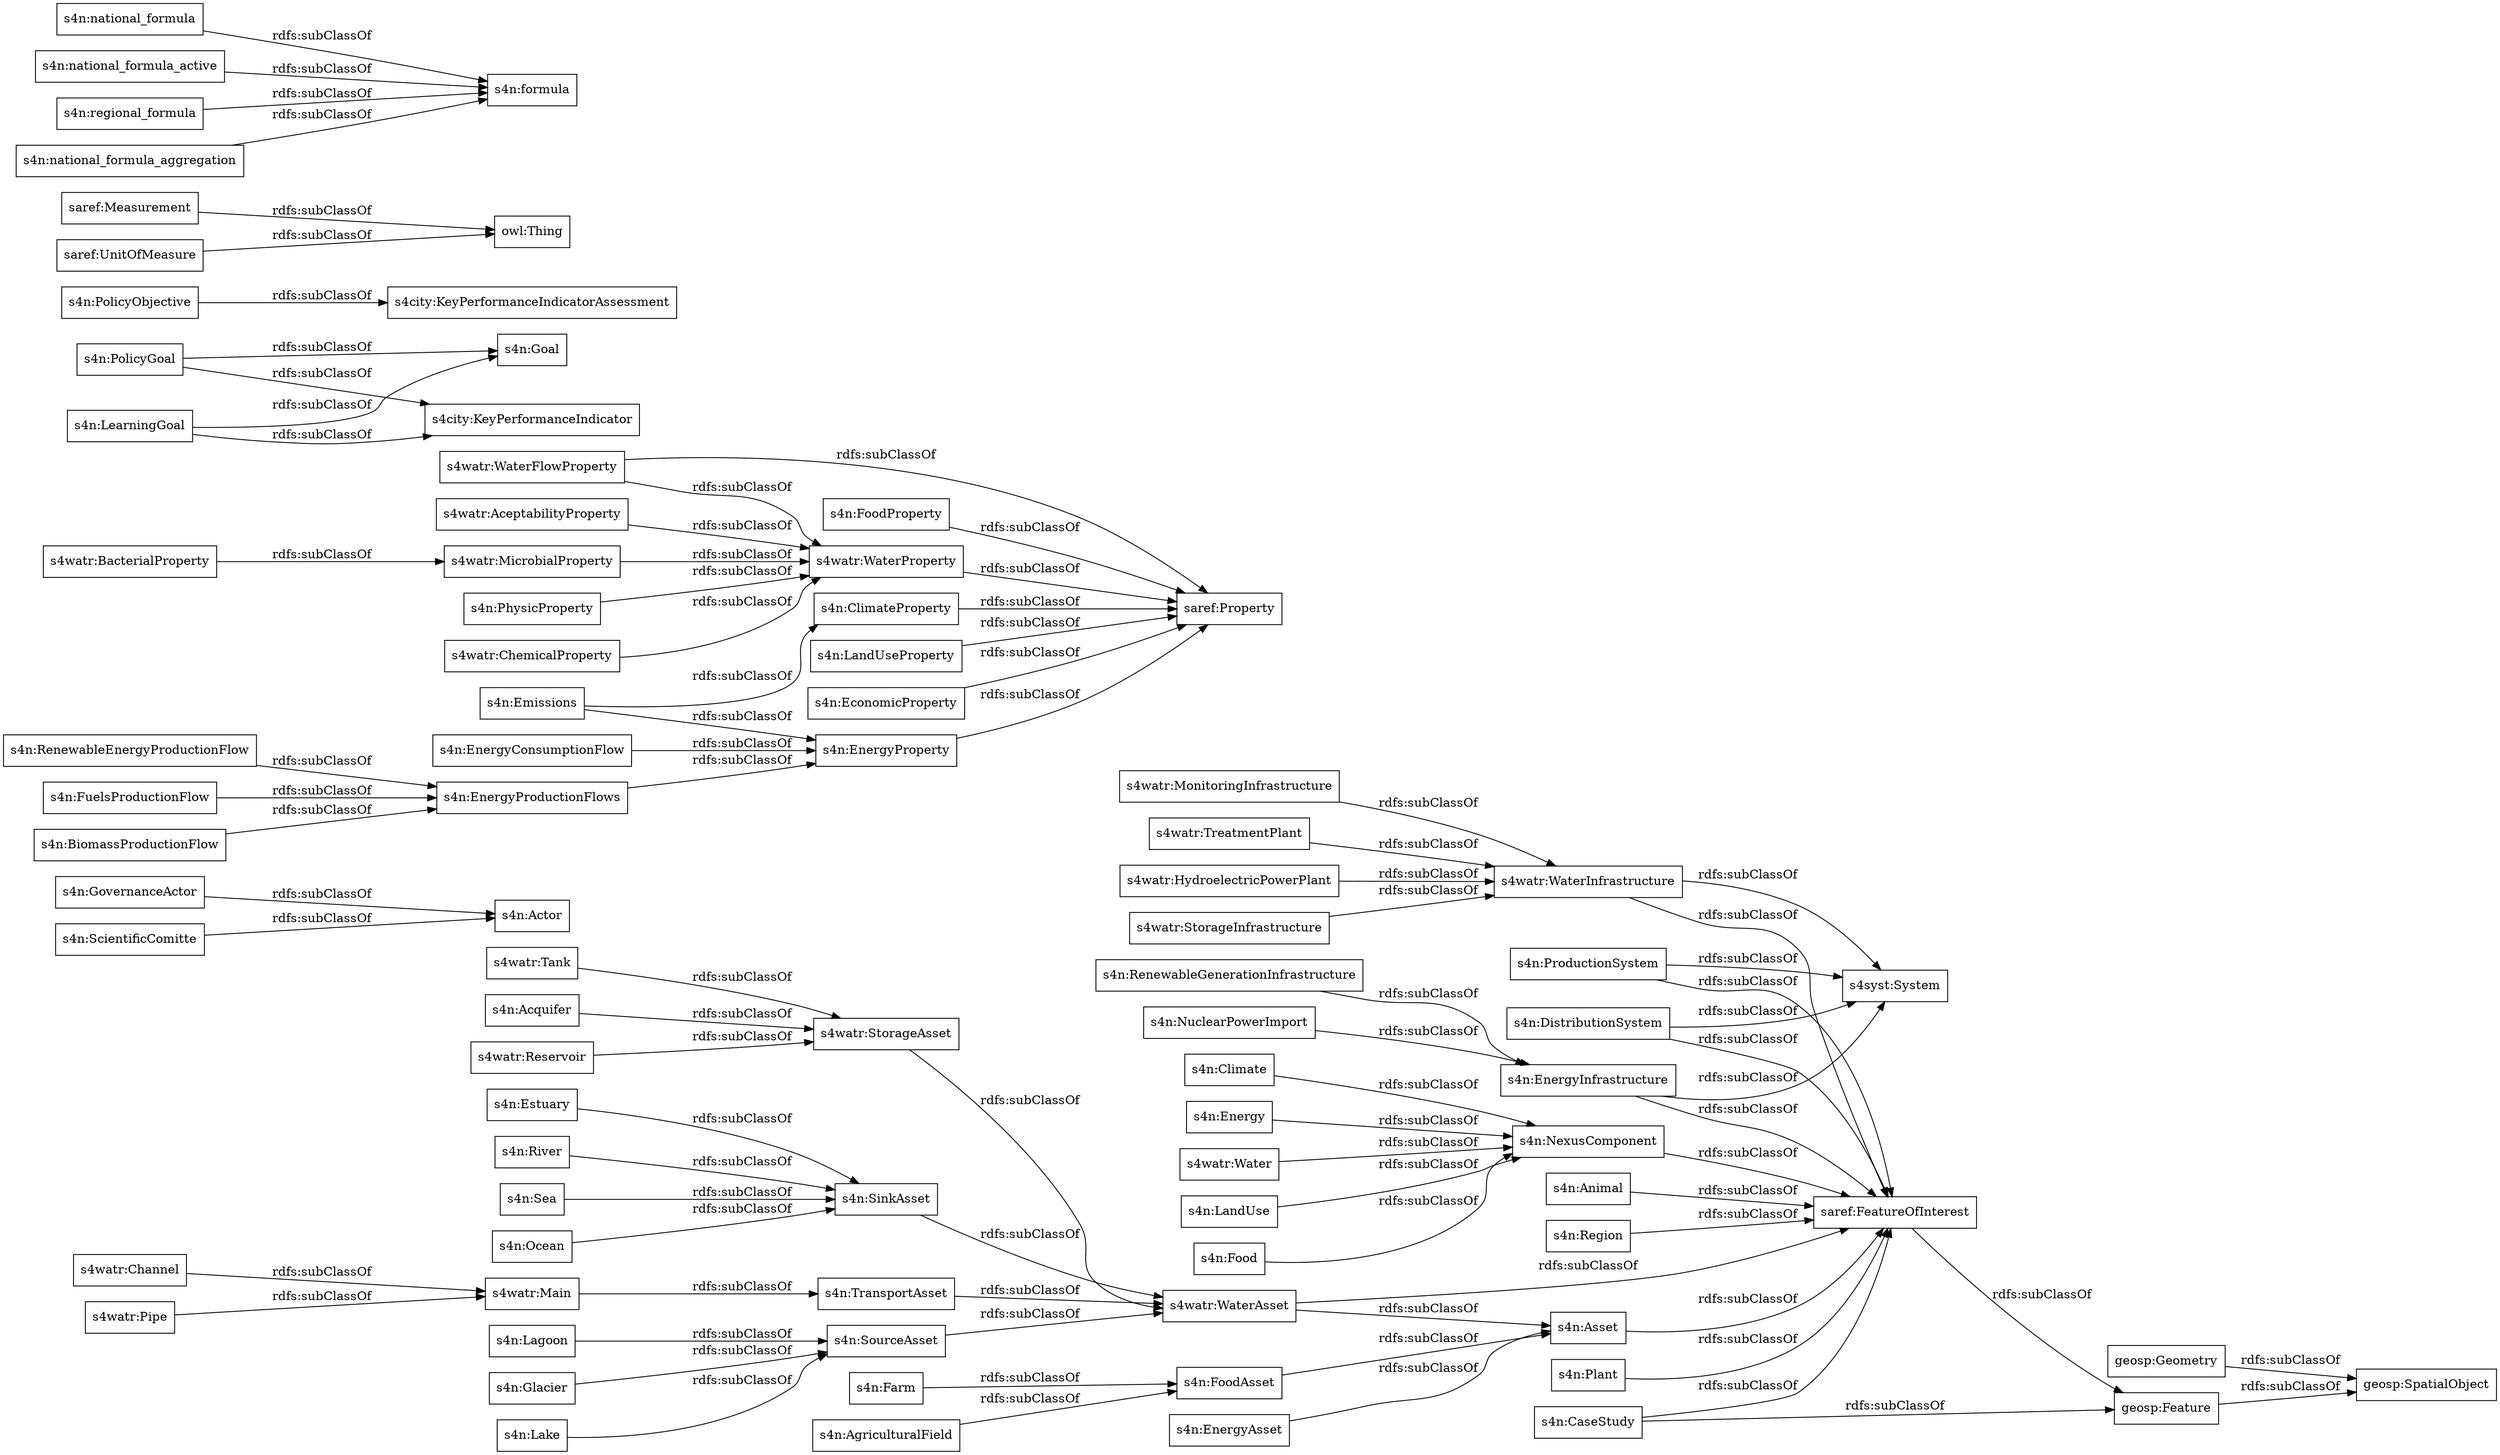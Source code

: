 digraph ar2dtool_diagram { 
rankdir=LR;
size="1000"
node [shape = rectangle, color="black"]; "s4n:EnergyAsset" "s4n:Farm" "s4watr:Main" "s4n:NuclearPowerImport" "s4n:GovernanceActor" "s4watr:WaterInfrastructure" "s4n:Ocean" "s4n:FoodAsset" "s4n:Climate" "s4n:Glacier" "s4n:TransportAsset" "s4watr:WaterAsset" "s4n:Emissions" "s4n:Animal" "saref:FeatureOfInterest" "s4watr:WaterFlowProperty" "s4n:PolicyGoal" "s4watr:AceptabilityProperty" "s4n:PolicyObjective" "s4n:SourceAsset" "s4n:Actor" "s4n:EnergyInfrastructure" "s4watr:Channel" "s4n:NexusComponent" "s4n:FoodProperty" "s4n:RenewableEnergyProductionFlow" "s4watr:Pipe" "s4n:Asset" "s4watr:WaterProperty" "s4n:ClimateProperty" "s4watr:StorageAsset" "s4watr:MicrobialProperty" "s4n:PhysicProperty" "s4n:Estuary" "s4watr:StorageInfrastructure" "s4n:EnergyConsumptionFlow" "geosp:Geometry" "s4n:LearningGoal" "s4watr:Reservoir" "s4n:FuelsProductionFlow" "s4n:Energy" "saref:Measurement" "s4n:River" "s4n:Sea" "s4n:LandUseProperty" "s4city:KeyPerformanceIndicatorAssessment" "s4watr:MonitoringInfrastructure" "s4n:Lake" "s4watr:Water" "s4n:LandUse" "saref:Property" "geosp:SpatialObject" "s4watr:BacterialProperty" "s4n:RenewableGenerationInfrastructure" "s4n:CaseStudy" "s4n:SinkAsset" "s4n:Plant" "s4n:Food" "s4n:ScientificComitte" "s4watr:Tank" "s4n:Goal" "s4n:EconomicProperty" "s4n:Lagoon" "s4n:Acquifer" "s4n:DistributionSystem" "geosp:Feature" "s4watr:TreatmentPlant" "s4n:AgriculturalField" "s4n:EnergyProperty" "s4n:Region" "s4n:ProductionSystem" "s4n:BiomassProductionFlow" "s4n:EnergyProductionFlows" "s4city:KeyPerformanceIndicator" "saref:UnitOfMeasure" "s4syst:System" "s4watr:ChemicalProperty" "s4watr:HydroelectricPowerPlant" ; /*classes style*/
	"s4n:DistributionSystem" -> "saref:FeatureOfInterest" [ label = "rdfs:subClassOf" ];
	"s4n:DistributionSystem" -> "s4syst:System" [ label = "rdfs:subClassOf" ];
	"s4watr:HydroelectricPowerPlant" -> "s4watr:WaterInfrastructure" [ label = "rdfs:subClassOf" ];
	"s4watr:WaterAsset" -> "s4n:Asset" [ label = "rdfs:subClassOf" ];
	"s4watr:WaterAsset" -> "saref:FeatureOfInterest" [ label = "rdfs:subClassOf" ];
	"s4n:Region" -> "saref:FeatureOfInterest" [ label = "rdfs:subClassOf" ];
	"s4n:RenewableEnergyProductionFlow" -> "s4n:EnergyProductionFlows" [ label = "rdfs:subClassOf" ];
	"s4watr:Pipe" -> "s4watr:Main" [ label = "rdfs:subClassOf" ];
	"s4n:Animal" -> "saref:FeatureOfInterest" [ label = "rdfs:subClassOf" ];
	"s4n:SinkAsset" -> "s4watr:WaterAsset" [ label = "rdfs:subClassOf" ];
	"saref:FeatureOfInterest" -> "geosp:Feature" [ label = "rdfs:subClassOf" ];
	"s4watr:BacterialProperty" -> "s4watr:MicrobialProperty" [ label = "rdfs:subClassOf" ];
	"s4n:Climate" -> "s4n:NexusComponent" [ label = "rdfs:subClassOf" ];
	"s4watr:Channel" -> "s4watr:Main" [ label = "rdfs:subClassOf" ];
	"geosp:Feature" -> "geosp:SpatialObject" [ label = "rdfs:subClassOf" ];
	"s4n:TransportAsset" -> "s4watr:WaterAsset" [ label = "rdfs:subClassOf" ];
	"s4n:EnergyConsumptionFlow" -> "s4n:EnergyProperty" [ label = "rdfs:subClassOf" ];
	"s4watr:StorageAsset" -> "s4watr:WaterAsset" [ label = "rdfs:subClassOf" ];
	"s4watr:AceptabilityProperty" -> "s4watr:WaterProperty" [ label = "rdfs:subClassOf" ];
	"s4n:Acquifer" -> "s4watr:StorageAsset" [ label = "rdfs:subClassOf" ];
	"s4watr:Water" -> "s4n:NexusComponent" [ label = "rdfs:subClassOf" ];
	"s4n:NexusComponent" -> "saref:FeatureOfInterest" [ label = "rdfs:subClassOf" ];
	"s4n:LearningGoal" -> "s4city:KeyPerformanceIndicator" [ label = "rdfs:subClassOf" ];
	"s4n:LearningGoal" -> "s4n:Goal" [ label = "rdfs:subClassOf" ];
	"s4watr:WaterInfrastructure" -> "saref:FeatureOfInterest" [ label = "rdfs:subClassOf" ];
	"s4watr:WaterInfrastructure" -> "s4syst:System" [ label = "rdfs:subClassOf" ];
	"s4n:GovernanceActor" -> "s4n:Actor" [ label = "rdfs:subClassOf" ];
	"s4watr:Main" -> "s4n:TransportAsset" [ label = "rdfs:subClassOf" ];
	"s4n:LandUse" -> "s4n:NexusComponent" [ label = "rdfs:subClassOf" ];
	"s4n:Sea" -> "s4n:SinkAsset" [ label = "rdfs:subClassOf" ];
	"s4n:FoodProperty" -> "saref:Property" [ label = "rdfs:subClassOf" ];
	"s4n:EconomicProperty" -> "saref:Property" [ label = "rdfs:subClassOf" ];
	"s4n:FoodAsset" -> "s4n:Asset" [ label = "rdfs:subClassOf" ];
	"s4watr:WaterFlowProperty" -> "s4watr:WaterProperty" [ label = "rdfs:subClassOf" ];
	"s4watr:WaterFlowProperty" -> "saref:Property" [ label = "rdfs:subClassOf" ];
	"s4n:Food" -> "s4n:NexusComponent" [ label = "rdfs:subClassOf" ];
	"s4n:national_formula" -> "s4n:formula" [ label = "rdfs:subClassOf" ];
	"s4n:Emissions" -> "s4n:EnergyProperty" [ label = "rdfs:subClassOf" ];
	"s4n:Emissions" -> "s4n:ClimateProperty" [ label = "rdfs:subClassOf" ];
	"saref:Measurement" -> "owl:Thing" [ label = "rdfs:subClassOf" ];
	"s4n:AgriculturalField" -> "s4n:FoodAsset" [ label = "rdfs:subClassOf" ];
	"s4n:ProductionSystem" -> "saref:FeatureOfInterest" [ label = "rdfs:subClassOf" ];
	"s4n:ProductionSystem" -> "s4syst:System" [ label = "rdfs:subClassOf" ];
	"s4n:NuclearPowerImport" -> "s4n:EnergyInfrastructure" [ label = "rdfs:subClassOf" ];
	"s4n:SourceAsset" -> "s4watr:WaterAsset" [ label = "rdfs:subClassOf" ];
	"s4n:Lagoon" -> "s4n:SourceAsset" [ label = "rdfs:subClassOf" ];
	"s4n:PhysicProperty" -> "s4watr:WaterProperty" [ label = "rdfs:subClassOf" ];
	"s4n:LandUseProperty" -> "saref:Property" [ label = "rdfs:subClassOf" ];
	"s4n:Ocean" -> "s4n:SinkAsset" [ label = "rdfs:subClassOf" ];
	"s4n:Asset" -> "saref:FeatureOfInterest" [ label = "rdfs:subClassOf" ];
	"s4n:EnergyInfrastructure" -> "saref:FeatureOfInterest" [ label = "rdfs:subClassOf" ];
	"s4n:EnergyInfrastructure" -> "s4syst:System" [ label = "rdfs:subClassOf" ];
	"s4n:Energy" -> "s4n:NexusComponent" [ label = "rdfs:subClassOf" ];
	"s4n:PolicyGoal" -> "s4city:KeyPerformanceIndicator" [ label = "rdfs:subClassOf" ];
	"s4n:PolicyGoal" -> "s4n:Goal" [ label = "rdfs:subClassOf" ];
	"s4n:PolicyObjective" -> "s4city:KeyPerformanceIndicatorAssessment" [ label = "rdfs:subClassOf" ];
	"s4n:ScientificComitte" -> "s4n:Actor" [ label = "rdfs:subClassOf" ];
	"s4n:FuelsProductionFlow" -> "s4n:EnergyProductionFlows" [ label = "rdfs:subClassOf" ];
	"s4n:Glacier" -> "s4n:SourceAsset" [ label = "rdfs:subClassOf" ];
	"s4n:national_formula_active" -> "s4n:formula" [ label = "rdfs:subClassOf" ];
	"saref:UnitOfMeasure" -> "owl:Thing" [ label = "rdfs:subClassOf" ];
	"geosp:Geometry" -> "geosp:SpatialObject" [ label = "rdfs:subClassOf" ];
	"s4watr:Tank" -> "s4watr:StorageAsset" [ label = "rdfs:subClassOf" ];
	"s4n:CaseStudy" -> "saref:FeatureOfInterest" [ label = "rdfs:subClassOf" ];
	"s4n:CaseStudy" -> "geosp:Feature" [ label = "rdfs:subClassOf" ];
	"s4n:EnergyAsset" -> "s4n:Asset" [ label = "rdfs:subClassOf" ];
	"s4watr:ChemicalProperty" -> "s4watr:WaterProperty" [ label = "rdfs:subClassOf" ];
	"s4n:River" -> "s4n:SinkAsset" [ label = "rdfs:subClassOf" ];
	"s4n:RenewableGenerationInfrastructure" -> "s4n:EnergyInfrastructure" [ label = "rdfs:subClassOf" ];
	"s4n:Lake" -> "s4n:SourceAsset" [ label = "rdfs:subClassOf" ];
	"s4watr:WaterProperty" -> "saref:Property" [ label = "rdfs:subClassOf" ];
	"s4n:BiomassProductionFlow" -> "s4n:EnergyProductionFlows" [ label = "rdfs:subClassOf" ];
	"s4n:EnergyProductionFlows" -> "s4n:EnergyProperty" [ label = "rdfs:subClassOf" ];
	"s4watr:StorageInfrastructure" -> "s4watr:WaterInfrastructure" [ label = "rdfs:subClassOf" ];
	"s4watr:TreatmentPlant" -> "s4watr:WaterInfrastructure" [ label = "rdfs:subClassOf" ];
	"s4n:ClimateProperty" -> "saref:Property" [ label = "rdfs:subClassOf" ];
	"s4watr:MicrobialProperty" -> "s4watr:WaterProperty" [ label = "rdfs:subClassOf" ];
	"s4n:Plant" -> "saref:FeatureOfInterest" [ label = "rdfs:subClassOf" ];
	"s4n:regional_formula" -> "s4n:formula" [ label = "rdfs:subClassOf" ];
	"s4n:EnergyProperty" -> "saref:Property" [ label = "rdfs:subClassOf" ];
	"s4n:Estuary" -> "s4n:SinkAsset" [ label = "rdfs:subClassOf" ];
	"s4n:Farm" -> "s4n:FoodAsset" [ label = "rdfs:subClassOf" ];
	"s4watr:MonitoringInfrastructure" -> "s4watr:WaterInfrastructure" [ label = "rdfs:subClassOf" ];
	"s4watr:Reservoir" -> "s4watr:StorageAsset" [ label = "rdfs:subClassOf" ];
	"s4n:national_formula_aggregation" -> "s4n:formula" [ label = "rdfs:subClassOf" ];

}
